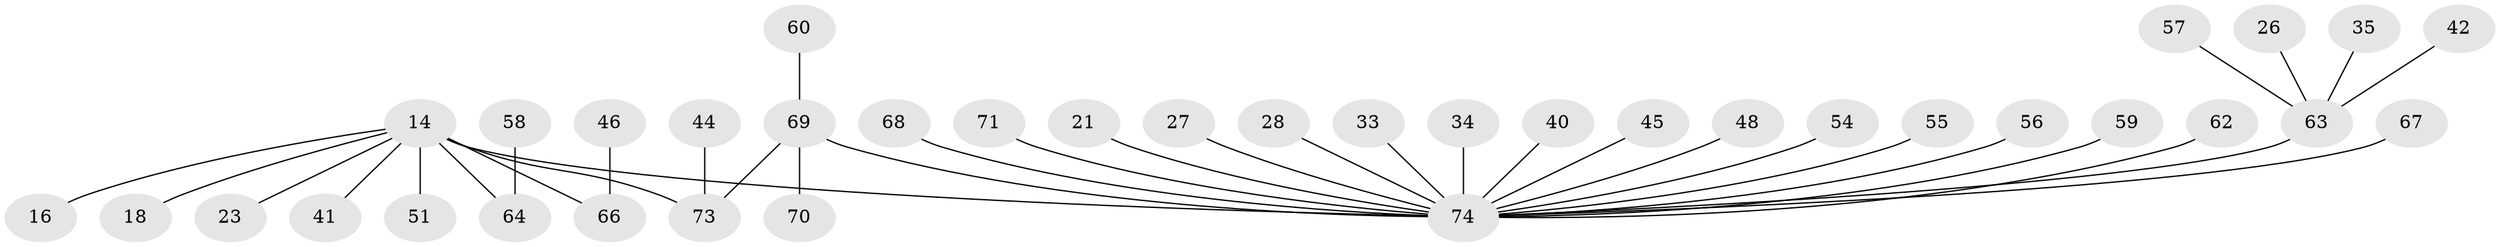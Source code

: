 // original degree distribution, {11: 0.02702702702702703, 6: 0.04054054054054054, 5: 0.06756756756756757, 7: 0.02702702702702703, 9: 0.013513513513513514, 4: 0.02702702702702703, 8: 0.013513513513513514, 3: 0.06756756756756757, 1: 0.581081081081081, 2: 0.13513513513513514}
// Generated by graph-tools (version 1.1) at 2025/55/03/09/25 04:55:56]
// undirected, 37 vertices, 37 edges
graph export_dot {
graph [start="1"]
  node [color=gray90,style=filled];
  14 [super="+13+6"];
  16;
  18;
  21;
  23;
  26;
  27;
  28;
  33;
  34;
  35;
  40;
  41;
  42;
  44;
  45;
  46;
  48;
  51 [super="+32"];
  54;
  55;
  56;
  57 [super="+47"];
  58;
  59;
  60;
  62 [super="+49"];
  63 [super="+50"];
  64 [super="+15"];
  66 [super="+36"];
  67;
  68;
  69 [super="+43+12+39"];
  70;
  71;
  73 [super="+25+31"];
  74 [super="+53+72+24+65"];
  14 -- 16;
  14 -- 18;
  14 -- 66 [weight=2];
  14 -- 41;
  14 -- 23;
  14 -- 51;
  14 -- 74 [weight=7];
  14 -- 64 [weight=2];
  14 -- 73 [weight=2];
  21 -- 74;
  26 -- 63;
  27 -- 74;
  28 -- 74;
  33 -- 74;
  34 -- 74;
  35 -- 63;
  40 -- 74;
  42 -- 63;
  44 -- 73;
  45 -- 74;
  46 -- 66;
  48 -- 74;
  54 -- 74;
  55 -- 74;
  56 -- 74;
  57 -- 63;
  58 -- 64;
  59 -- 74;
  60 -- 69;
  62 -- 74;
  63 -- 74 [weight=6];
  67 -- 74;
  68 -- 74;
  69 -- 70;
  69 -- 74 [weight=2];
  69 -- 73 [weight=2];
  71 -- 74;
}
